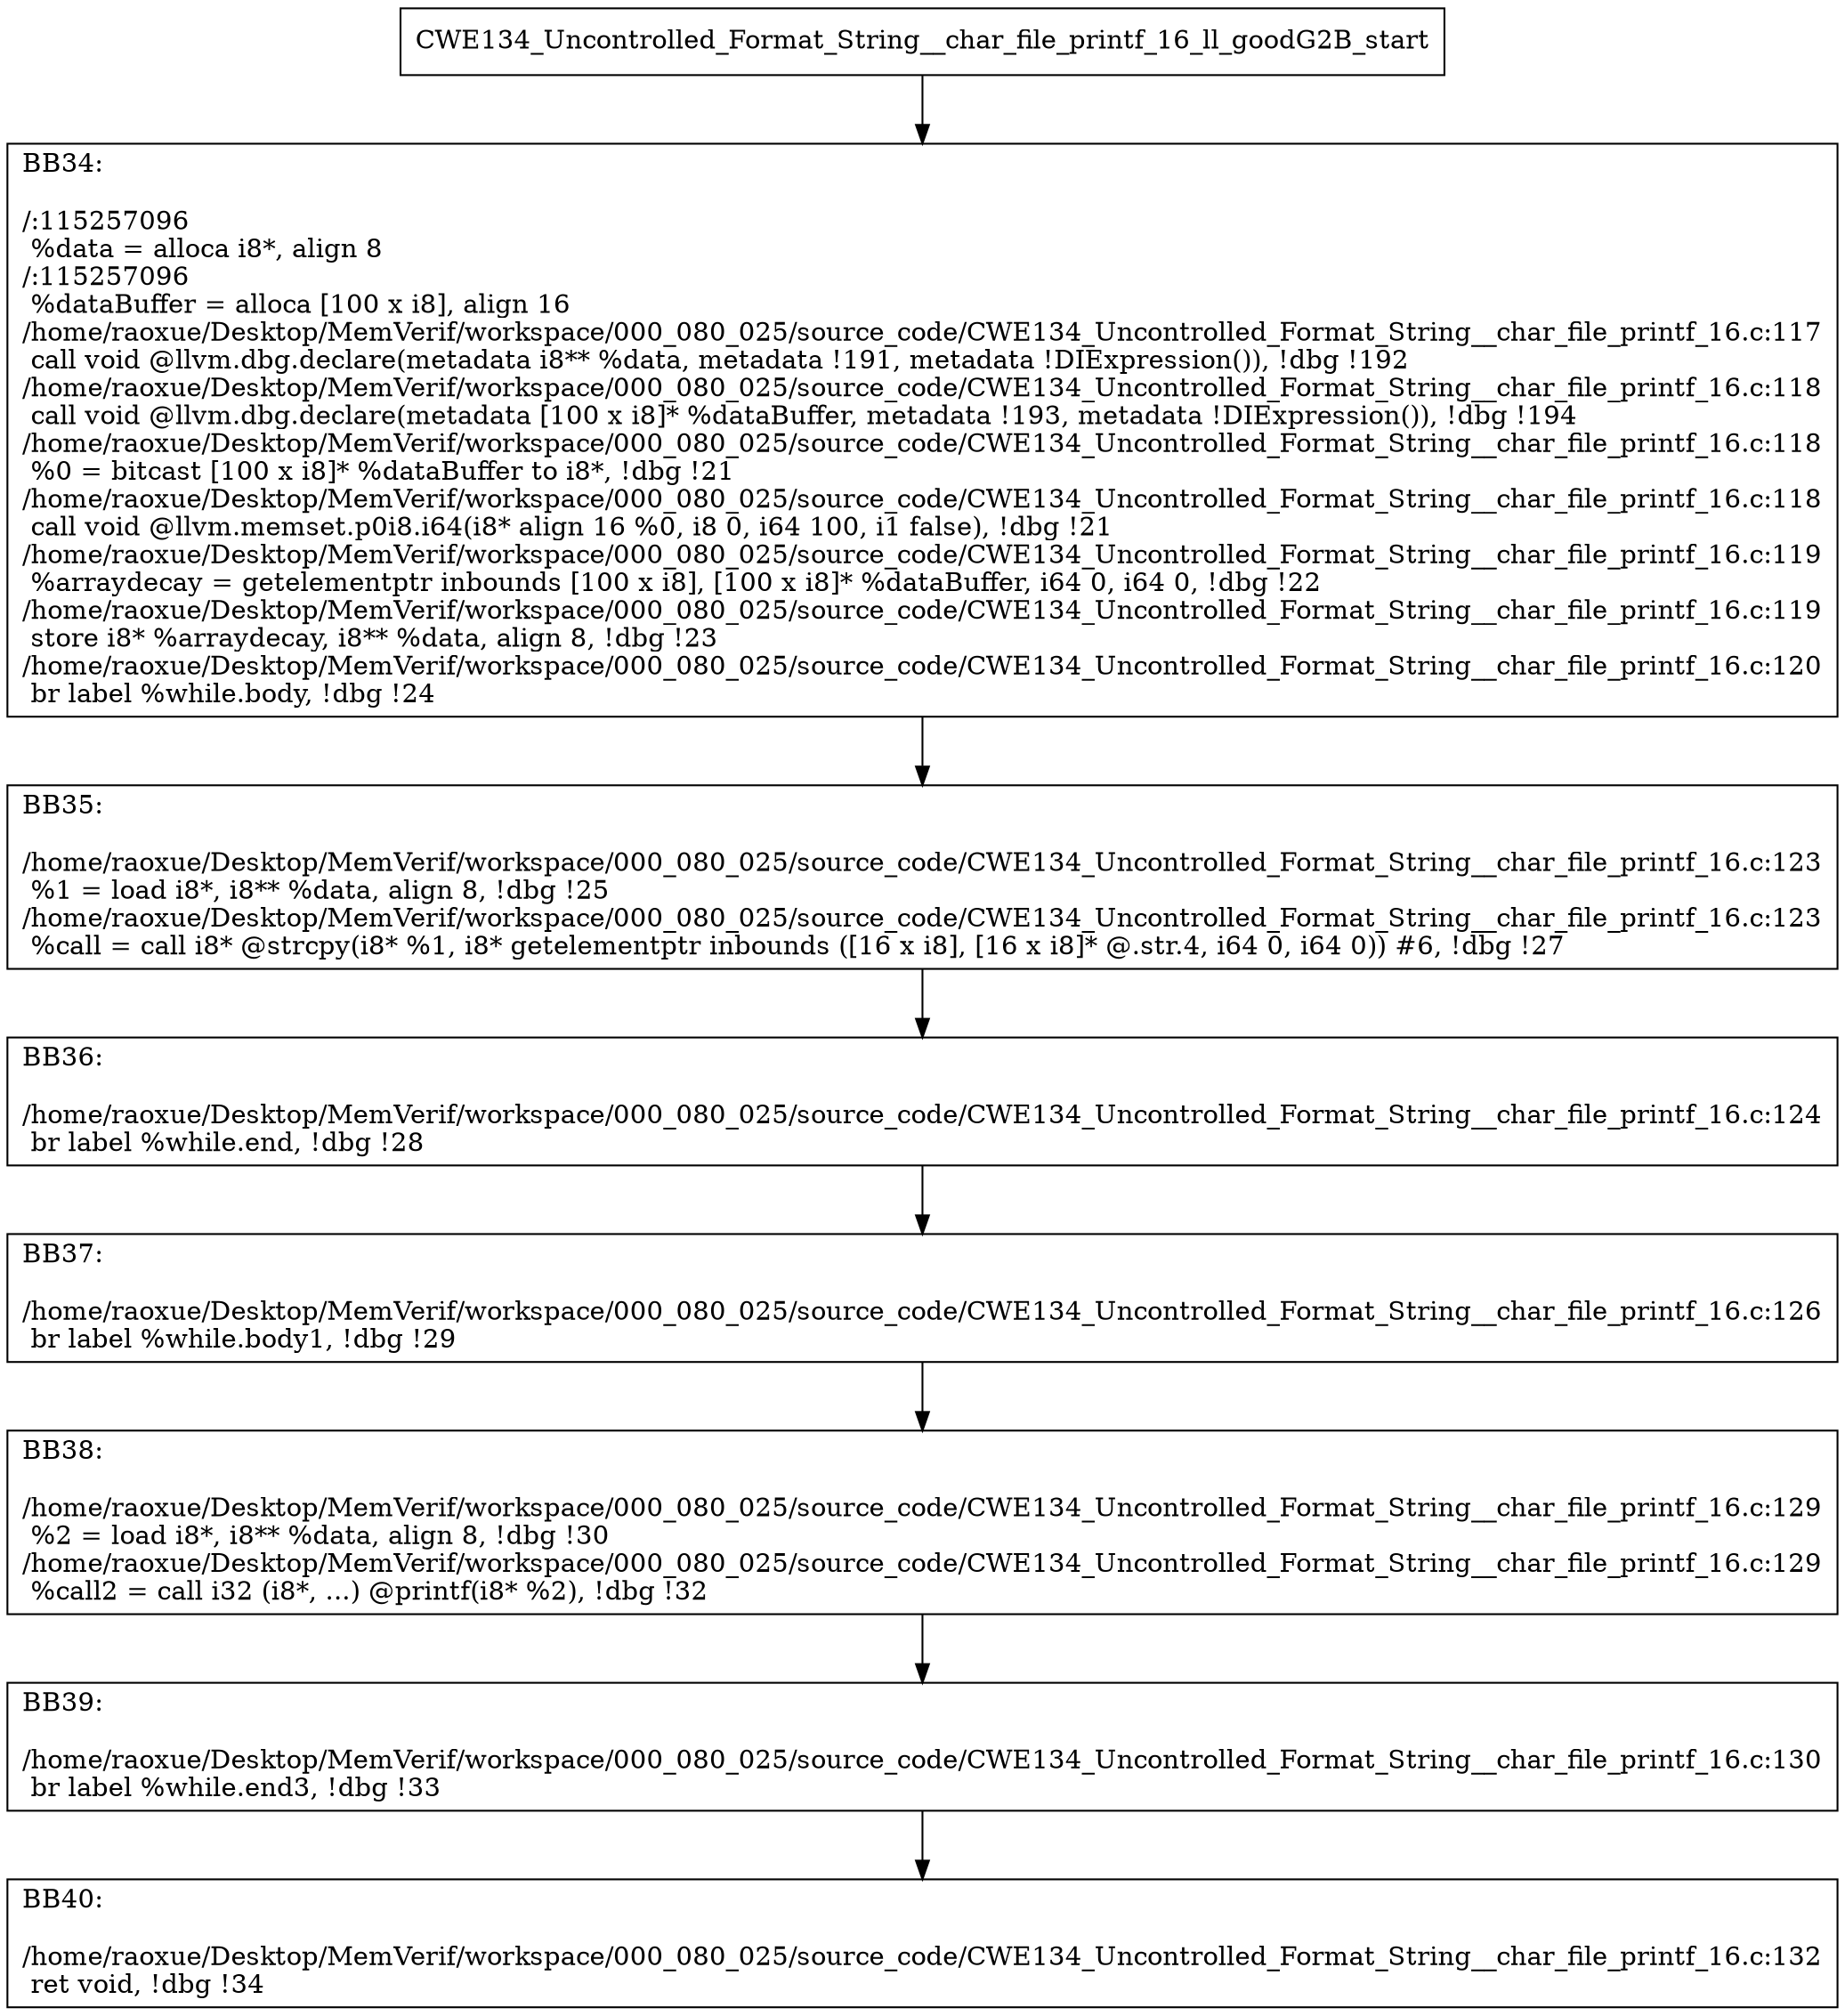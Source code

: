 digraph "CFG for'CWE134_Uncontrolled_Format_String__char_file_printf_16_ll_goodG2B' function" {
	BBCWE134_Uncontrolled_Format_String__char_file_printf_16_ll_goodG2B_start[shape=record,label="{CWE134_Uncontrolled_Format_String__char_file_printf_16_ll_goodG2B_start}"];
	BBCWE134_Uncontrolled_Format_String__char_file_printf_16_ll_goodG2B_start-> CWE134_Uncontrolled_Format_String__char_file_printf_16_ll_goodG2BBB34;
	CWE134_Uncontrolled_Format_String__char_file_printf_16_ll_goodG2BBB34 [shape=record, label="{BB34:\l\l/:115257096\l
  %data = alloca i8*, align 8\l
/:115257096\l
  %dataBuffer = alloca [100 x i8], align 16\l
/home/raoxue/Desktop/MemVerif/workspace/000_080_025/source_code/CWE134_Uncontrolled_Format_String__char_file_printf_16.c:117\l
  call void @llvm.dbg.declare(metadata i8** %data, metadata !191, metadata !DIExpression()), !dbg !192\l
/home/raoxue/Desktop/MemVerif/workspace/000_080_025/source_code/CWE134_Uncontrolled_Format_String__char_file_printf_16.c:118\l
  call void @llvm.dbg.declare(metadata [100 x i8]* %dataBuffer, metadata !193, metadata !DIExpression()), !dbg !194\l
/home/raoxue/Desktop/MemVerif/workspace/000_080_025/source_code/CWE134_Uncontrolled_Format_String__char_file_printf_16.c:118\l
  %0 = bitcast [100 x i8]* %dataBuffer to i8*, !dbg !21\l
/home/raoxue/Desktop/MemVerif/workspace/000_080_025/source_code/CWE134_Uncontrolled_Format_String__char_file_printf_16.c:118\l
  call void @llvm.memset.p0i8.i64(i8* align 16 %0, i8 0, i64 100, i1 false), !dbg !21\l
/home/raoxue/Desktop/MemVerif/workspace/000_080_025/source_code/CWE134_Uncontrolled_Format_String__char_file_printf_16.c:119\l
  %arraydecay = getelementptr inbounds [100 x i8], [100 x i8]* %dataBuffer, i64 0, i64 0, !dbg !22\l
/home/raoxue/Desktop/MemVerif/workspace/000_080_025/source_code/CWE134_Uncontrolled_Format_String__char_file_printf_16.c:119\l
  store i8* %arraydecay, i8** %data, align 8, !dbg !23\l
/home/raoxue/Desktop/MemVerif/workspace/000_080_025/source_code/CWE134_Uncontrolled_Format_String__char_file_printf_16.c:120\l
  br label %while.body, !dbg !24\l
}"];
	CWE134_Uncontrolled_Format_String__char_file_printf_16_ll_goodG2BBB34-> CWE134_Uncontrolled_Format_String__char_file_printf_16_ll_goodG2BBB35;
	CWE134_Uncontrolled_Format_String__char_file_printf_16_ll_goodG2BBB35 [shape=record, label="{BB35:\l\l/home/raoxue/Desktop/MemVerif/workspace/000_080_025/source_code/CWE134_Uncontrolled_Format_String__char_file_printf_16.c:123\l
  %1 = load i8*, i8** %data, align 8, !dbg !25\l
/home/raoxue/Desktop/MemVerif/workspace/000_080_025/source_code/CWE134_Uncontrolled_Format_String__char_file_printf_16.c:123\l
  %call = call i8* @strcpy(i8* %1, i8* getelementptr inbounds ([16 x i8], [16 x i8]* @.str.4, i64 0, i64 0)) #6, !dbg !27\l
}"];
	CWE134_Uncontrolled_Format_String__char_file_printf_16_ll_goodG2BBB35-> CWE134_Uncontrolled_Format_String__char_file_printf_16_ll_goodG2BBB36;
	CWE134_Uncontrolled_Format_String__char_file_printf_16_ll_goodG2BBB36 [shape=record, label="{BB36:\l\l/home/raoxue/Desktop/MemVerif/workspace/000_080_025/source_code/CWE134_Uncontrolled_Format_String__char_file_printf_16.c:124\l
  br label %while.end, !dbg !28\l
}"];
	CWE134_Uncontrolled_Format_String__char_file_printf_16_ll_goodG2BBB36-> CWE134_Uncontrolled_Format_String__char_file_printf_16_ll_goodG2BBB37;
	CWE134_Uncontrolled_Format_String__char_file_printf_16_ll_goodG2BBB37 [shape=record, label="{BB37:\l\l/home/raoxue/Desktop/MemVerif/workspace/000_080_025/source_code/CWE134_Uncontrolled_Format_String__char_file_printf_16.c:126\l
  br label %while.body1, !dbg !29\l
}"];
	CWE134_Uncontrolled_Format_String__char_file_printf_16_ll_goodG2BBB37-> CWE134_Uncontrolled_Format_String__char_file_printf_16_ll_goodG2BBB38;
	CWE134_Uncontrolled_Format_String__char_file_printf_16_ll_goodG2BBB38 [shape=record, label="{BB38:\l\l/home/raoxue/Desktop/MemVerif/workspace/000_080_025/source_code/CWE134_Uncontrolled_Format_String__char_file_printf_16.c:129\l
  %2 = load i8*, i8** %data, align 8, !dbg !30\l
/home/raoxue/Desktop/MemVerif/workspace/000_080_025/source_code/CWE134_Uncontrolled_Format_String__char_file_printf_16.c:129\l
  %call2 = call i32 (i8*, ...) @printf(i8* %2), !dbg !32\l
}"];
	CWE134_Uncontrolled_Format_String__char_file_printf_16_ll_goodG2BBB38-> CWE134_Uncontrolled_Format_String__char_file_printf_16_ll_goodG2BBB39;
	CWE134_Uncontrolled_Format_String__char_file_printf_16_ll_goodG2BBB39 [shape=record, label="{BB39:\l\l/home/raoxue/Desktop/MemVerif/workspace/000_080_025/source_code/CWE134_Uncontrolled_Format_String__char_file_printf_16.c:130\l
  br label %while.end3, !dbg !33\l
}"];
	CWE134_Uncontrolled_Format_String__char_file_printf_16_ll_goodG2BBB39-> CWE134_Uncontrolled_Format_String__char_file_printf_16_ll_goodG2BBB40;
	CWE134_Uncontrolled_Format_String__char_file_printf_16_ll_goodG2BBB40 [shape=record, label="{BB40:\l\l/home/raoxue/Desktop/MemVerif/workspace/000_080_025/source_code/CWE134_Uncontrolled_Format_String__char_file_printf_16.c:132\l
  ret void, !dbg !34\l
}"];
}
